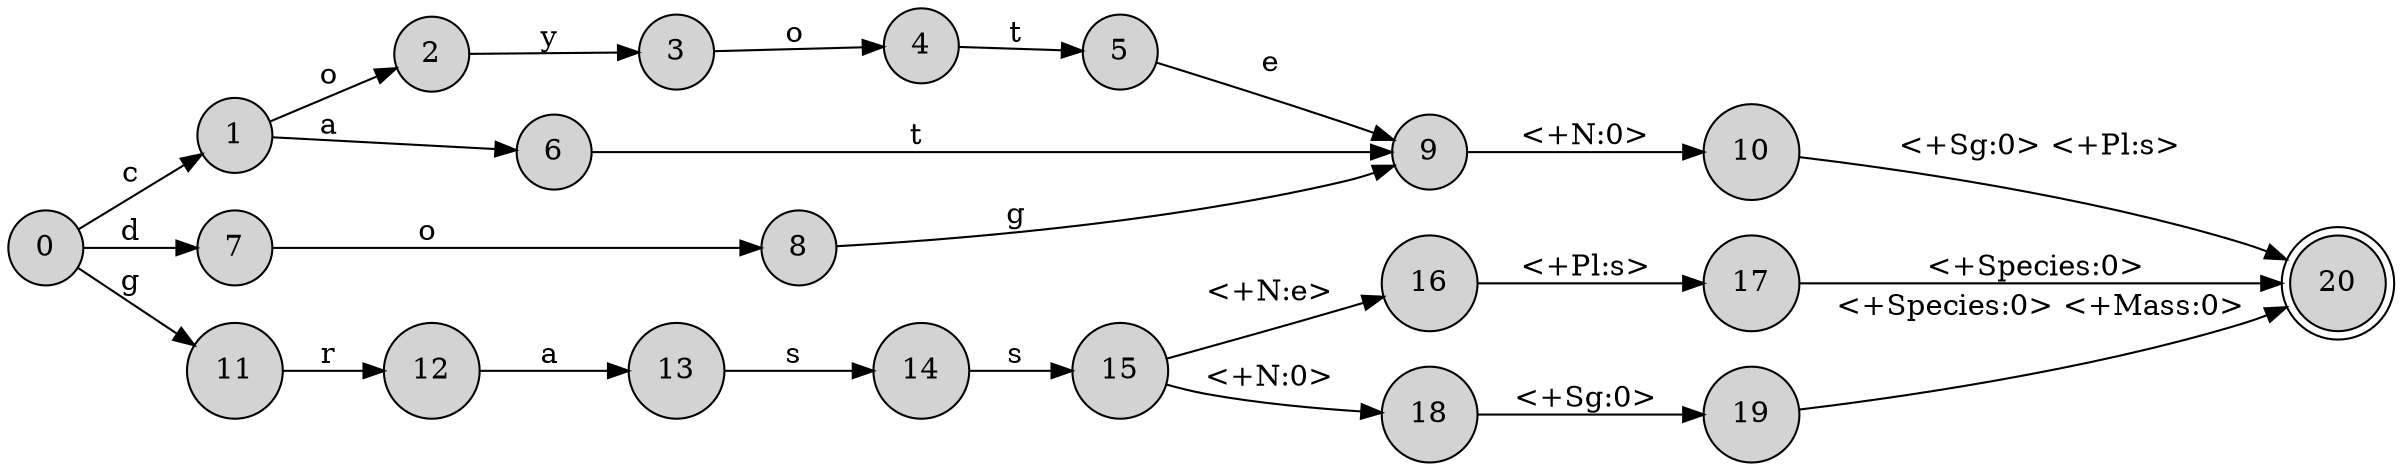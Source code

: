 digraph A {
rankdir = LR;
node [shape=circle,style=filled] 0
node [shape=circle,style=filled] 1
node [shape=circle,style=filled] 2
node [shape=circle,style=filled] 3
node [shape=circle,style=filled] 4
node [shape=circle,style=filled] 5
node [shape=circle,style=filled] 6
node [shape=circle,style=filled] 7
node [shape=circle,style=filled] 8
node [shape=circle,style=filled] 9
node [shape=circle,style=filled] 10
node [shape=circle,style=filled] 11
node [shape=circle,style=filled] 12
node [shape=circle,style=filled] 13
node [shape=circle,style=filled] 14
node [shape=circle,style=filled] 15
node [shape=circle,style=filled] 16
node [shape=circle,style=filled] 17
node [shape=circle,style=filled] 18
node [shape=circle,style=filled] 19
node [shape=doublecircle,style=filled] 20
0 -> 11 [label="g "];
0 -> 7 [label="d "];
0 -> 1 [label="c "];
1 -> 6 [label="a "];
1 -> 2 [label="o "];
2 -> 3 [label="y "];
3 -> 4 [label="o "];
4 -> 5 [label="t "];
5 -> 9 [label="e "];
6 -> 9 [label="t "];
7 -> 8 [label="o "];
8 -> 9 [label="g "];
9 -> 10 [label="<+N:0> "];
10 -> 20 [label="<+Sg:0> <+Pl:s>\n"];
11 -> 12 [label="r "];
12 -> 13 [label="a "];
13 -> 14 [label="s "];
14 -> 15 [label="s "];
15 -> 18 [label="<+N:0> "];
15 -> 16 [label="<+N:e> "];
16 -> 17 [label="<+Pl:s> "];
17 -> 20 [label="<+Species:0> "];
18 -> 19 [label="<+Sg:0> "];
19 -> 20 [label="<+Species:0> <+Mass:0>\n"];
}
